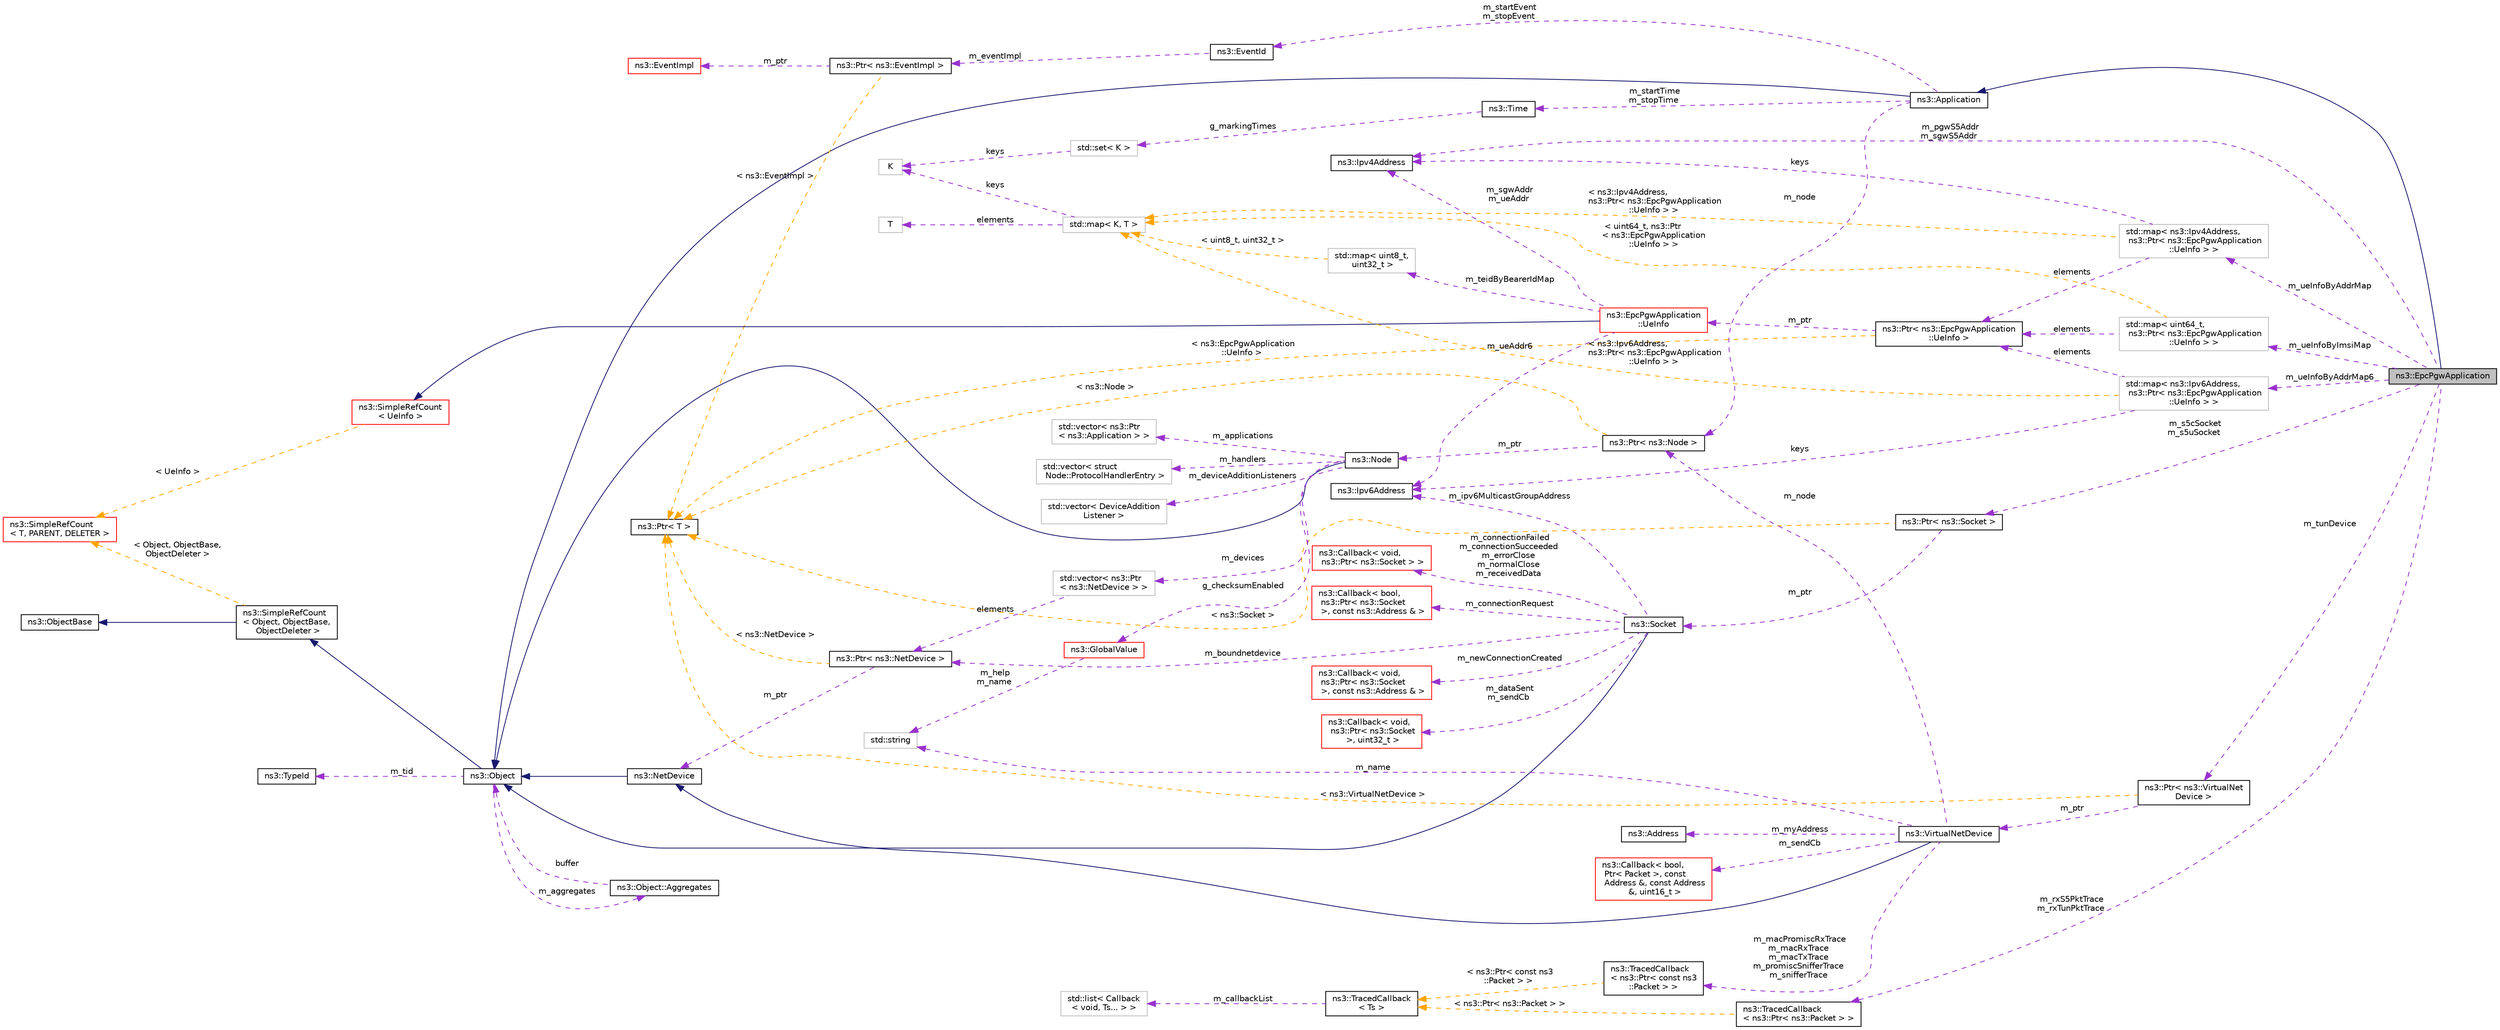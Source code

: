 digraph "ns3::EpcPgwApplication"
{
 // LATEX_PDF_SIZE
  edge [fontname="Helvetica",fontsize="10",labelfontname="Helvetica",labelfontsize="10"];
  node [fontname="Helvetica",fontsize="10",shape=record];
  rankdir="LR";
  Node1 [label="ns3::EpcPgwApplication",height=0.2,width=0.4,color="black", fillcolor="grey75", style="filled", fontcolor="black",tooltip="This application implements the Packet Data Network (PDN) Gateway Entity (PGW) according to the 3GPP ..."];
  Node2 -> Node1 [dir="back",color="midnightblue",fontsize="10",style="solid",fontname="Helvetica"];
  Node2 [label="ns3::Application",height=0.2,width=0.4,color="black", fillcolor="white", style="filled",URL="$classns3_1_1_application.html",tooltip="The base class for all ns3 applications."];
  Node3 -> Node2 [dir="back",color="midnightblue",fontsize="10",style="solid",fontname="Helvetica"];
  Node3 [label="ns3::Object",height=0.2,width=0.4,color="black", fillcolor="white", style="filled",URL="$classns3_1_1_object.html",tooltip="A base class which provides memory management and object aggregation."];
  Node4 -> Node3 [dir="back",color="midnightblue",fontsize="10",style="solid",fontname="Helvetica"];
  Node4 [label="ns3::SimpleRefCount\l\< Object, ObjectBase,\l ObjectDeleter \>",height=0.2,width=0.4,color="black", fillcolor="white", style="filled",URL="$classns3_1_1_simple_ref_count.html",tooltip=" "];
  Node5 -> Node4 [dir="back",color="midnightblue",fontsize="10",style="solid",fontname="Helvetica"];
  Node5 [label="ns3::ObjectBase",height=0.2,width=0.4,color="black", fillcolor="white", style="filled",URL="$classns3_1_1_object_base.html",tooltip="Anchor the ns-3 type and attribute system."];
  Node6 -> Node4 [dir="back",color="orange",fontsize="10",style="dashed",label=" \< Object, ObjectBase,\l ObjectDeleter \>" ,fontname="Helvetica"];
  Node6 [label="ns3::SimpleRefCount\l\< T, PARENT, DELETER \>",height=0.2,width=0.4,color="red", fillcolor="white", style="filled",URL="$classns3_1_1_simple_ref_count.html",tooltip="A template-based reference counting class."];
  Node8 -> Node3 [dir="back",color="darkorchid3",fontsize="10",style="dashed",label=" m_tid" ,fontname="Helvetica"];
  Node8 [label="ns3::TypeId",height=0.2,width=0.4,color="black", fillcolor="white", style="filled",URL="$classns3_1_1_type_id.html",tooltip="a unique identifier for an interface."];
  Node9 -> Node3 [dir="back",color="darkorchid3",fontsize="10",style="dashed",label=" m_aggregates" ,fontname="Helvetica"];
  Node9 [label="ns3::Object::Aggregates",height=0.2,width=0.4,color="black", fillcolor="white", style="filled",URL="$structns3_1_1_object_1_1_aggregates.html",tooltip="The list of Objects aggregated to this one."];
  Node3 -> Node9 [dir="back",color="darkorchid3",fontsize="10",style="dashed",label=" buffer" ,fontname="Helvetica"];
  Node10 -> Node2 [dir="back",color="darkorchid3",fontsize="10",style="dashed",label=" m_startEvent\nm_stopEvent" ,fontname="Helvetica"];
  Node10 [label="ns3::EventId",height=0.2,width=0.4,color="black", fillcolor="white", style="filled",URL="$classns3_1_1_event_id.html",tooltip="An identifier for simulation events."];
  Node11 -> Node10 [dir="back",color="darkorchid3",fontsize="10",style="dashed",label=" m_eventImpl" ,fontname="Helvetica"];
  Node11 [label="ns3::Ptr\< ns3::EventImpl \>",height=0.2,width=0.4,color="black", fillcolor="white", style="filled",URL="$classns3_1_1_ptr.html",tooltip=" "];
  Node12 -> Node11 [dir="back",color="darkorchid3",fontsize="10",style="dashed",label=" m_ptr" ,fontname="Helvetica"];
  Node12 [label="ns3::EventImpl",height=0.2,width=0.4,color="red", fillcolor="white", style="filled",URL="$classns3_1_1_event_impl.html",tooltip="A simulation event."];
  Node14 -> Node11 [dir="back",color="orange",fontsize="10",style="dashed",label=" \< ns3::EventImpl \>" ,fontname="Helvetica"];
  Node14 [label="ns3::Ptr\< T \>",height=0.2,width=0.4,color="black", fillcolor="white", style="filled",URL="$classns3_1_1_ptr.html",tooltip="Smart pointer class similar to boost::intrusive_ptr."];
  Node15 -> Node2 [dir="back",color="darkorchid3",fontsize="10",style="dashed",label=" m_node" ,fontname="Helvetica"];
  Node15 [label="ns3::Ptr\< ns3::Node \>",height=0.2,width=0.4,color="black", fillcolor="white", style="filled",URL="$classns3_1_1_ptr.html",tooltip=" "];
  Node16 -> Node15 [dir="back",color="darkorchid3",fontsize="10",style="dashed",label=" m_ptr" ,fontname="Helvetica"];
  Node16 [label="ns3::Node",height=0.2,width=0.4,color="black", fillcolor="white", style="filled",URL="$classns3_1_1_node.html",tooltip="A network Node."];
  Node3 -> Node16 [dir="back",color="midnightblue",fontsize="10",style="solid",fontname="Helvetica"];
  Node17 -> Node16 [dir="back",color="darkorchid3",fontsize="10",style="dashed",label=" m_applications" ,fontname="Helvetica"];
  Node17 [label="std::vector\< ns3::Ptr\l\< ns3::Application \> \>",height=0.2,width=0.4,color="grey75", fillcolor="white", style="filled",tooltip=" "];
  Node21 -> Node16 [dir="back",color="darkorchid3",fontsize="10",style="dashed",label=" m_devices" ,fontname="Helvetica"];
  Node21 [label="std::vector\< ns3::Ptr\l\< ns3::NetDevice \> \>",height=0.2,width=0.4,color="grey75", fillcolor="white", style="filled",tooltip=" "];
  Node22 -> Node21 [dir="back",color="darkorchid3",fontsize="10",style="dashed",label=" elements" ,fontname="Helvetica"];
  Node22 [label="ns3::Ptr\< ns3::NetDevice \>",height=0.2,width=0.4,color="black", fillcolor="white", style="filled",URL="$classns3_1_1_ptr.html",tooltip=" "];
  Node23 -> Node22 [dir="back",color="darkorchid3",fontsize="10",style="dashed",label=" m_ptr" ,fontname="Helvetica"];
  Node23 [label="ns3::NetDevice",height=0.2,width=0.4,color="black", fillcolor="white", style="filled",URL="$classns3_1_1_net_device.html",tooltip="Network layer to device interface."];
  Node3 -> Node23 [dir="back",color="midnightblue",fontsize="10",style="solid",fontname="Helvetica"];
  Node14 -> Node22 [dir="back",color="orange",fontsize="10",style="dashed",label=" \< ns3::NetDevice \>" ,fontname="Helvetica"];
  Node24 -> Node16 [dir="back",color="darkorchid3",fontsize="10",style="dashed",label=" g_checksumEnabled" ,fontname="Helvetica"];
  Node24 [label="ns3::GlobalValue",height=0.2,width=0.4,color="red", fillcolor="white", style="filled",URL="$classns3_1_1_global_value.html",tooltip="Hold a so-called 'global value'."];
  Node28 -> Node24 [dir="back",color="darkorchid3",fontsize="10",style="dashed",label=" m_help\nm_name" ,fontname="Helvetica"];
  Node28 [label="std::string",height=0.2,width=0.4,color="grey75", fillcolor="white", style="filled",tooltip=" "];
  Node33 -> Node16 [dir="back",color="darkorchid3",fontsize="10",style="dashed",label=" m_handlers" ,fontname="Helvetica"];
  Node33 [label="std::vector\< struct\l Node::ProtocolHandlerEntry \>",height=0.2,width=0.4,color="grey75", fillcolor="white", style="filled",tooltip=" "];
  Node41 -> Node16 [dir="back",color="darkorchid3",fontsize="10",style="dashed",label=" m_deviceAdditionListeners" ,fontname="Helvetica"];
  Node41 [label="std::vector\< DeviceAddition\lListener \>",height=0.2,width=0.4,color="grey75", fillcolor="white", style="filled",tooltip=" "];
  Node14 -> Node15 [dir="back",color="orange",fontsize="10",style="dashed",label=" \< ns3::Node \>" ,fontname="Helvetica"];
  Node42 -> Node2 [dir="back",color="darkorchid3",fontsize="10",style="dashed",label=" m_startTime\nm_stopTime" ,fontname="Helvetica"];
  Node42 [label="ns3::Time",height=0.2,width=0.4,color="black", fillcolor="white", style="filled",URL="$classns3_1_1_time.html",tooltip="Simulation virtual time values and global simulation resolution."];
  Node43 -> Node42 [dir="back",color="darkorchid3",fontsize="10",style="dashed",label=" g_markingTimes" ,fontname="Helvetica"];
  Node43 [label="std::set\< K \>",height=0.2,width=0.4,color="grey75", fillcolor="white", style="filled",tooltip=" "];
  Node44 -> Node43 [dir="back",color="darkorchid3",fontsize="10",style="dashed",label=" keys" ,fontname="Helvetica"];
  Node44 [label="K",height=0.2,width=0.4,color="grey75", fillcolor="white", style="filled",tooltip=" "];
  Node45 -> Node1 [dir="back",color="darkorchid3",fontsize="10",style="dashed",label=" m_ueInfoByImsiMap" ,fontname="Helvetica"];
  Node45 [label="std::map\< uint64_t,\l ns3::Ptr\< ns3::EpcPgwApplication\l::UeInfo \> \>",height=0.2,width=0.4,color="grey75", fillcolor="white", style="filled",tooltip=" "];
  Node46 -> Node45 [dir="back",color="darkorchid3",fontsize="10",style="dashed",label=" elements" ,fontname="Helvetica"];
  Node46 [label="ns3::Ptr\< ns3::EpcPgwApplication\l::UeInfo \>",height=0.2,width=0.4,color="black", fillcolor="white", style="filled",URL="$classns3_1_1_ptr.html",tooltip=" "];
  Node47 -> Node46 [dir="back",color="darkorchid3",fontsize="10",style="dashed",label=" m_ptr" ,fontname="Helvetica"];
  Node47 [label="ns3::EpcPgwApplication\l::UeInfo",height=0.2,width=0.4,color="red", fillcolor="white", style="filled",URL="$classns3_1_1_epc_pgw_application_1_1_ue_info.html",tooltip="store info for each UE connected to this PGW"];
  Node48 -> Node47 [dir="back",color="midnightblue",fontsize="10",style="solid",fontname="Helvetica"];
  Node48 [label="ns3::SimpleRefCount\l\< UeInfo \>",height=0.2,width=0.4,color="red", fillcolor="white", style="filled",URL="$classns3_1_1_simple_ref_count.html",tooltip=" "];
  Node6 -> Node48 [dir="back",color="orange",fontsize="10",style="dashed",label=" \< UeInfo \>" ,fontname="Helvetica"];
  Node49 -> Node47 [dir="back",color="darkorchid3",fontsize="10",style="dashed",label=" m_ueAddr6" ,fontname="Helvetica"];
  Node49 [label="ns3::Ipv6Address",height=0.2,width=0.4,color="black", fillcolor="white", style="filled",URL="$classns3_1_1_ipv6_address.html",tooltip="Describes an IPv6 address."];
  Node50 -> Node47 [dir="back",color="darkorchid3",fontsize="10",style="dashed",label=" m_sgwAddr\nm_ueAddr" ,fontname="Helvetica"];
  Node50 [label="ns3::Ipv4Address",height=0.2,width=0.4,color="black", fillcolor="white", style="filled",URL="$classns3_1_1_ipv4_address.html",tooltip="Ipv4 addresses are stored in host order in this class."];
  Node51 -> Node47 [dir="back",color="darkorchid3",fontsize="10",style="dashed",label=" m_teidByBearerIdMap" ,fontname="Helvetica"];
  Node51 [label="std::map\< uint8_t,\l uint32_t \>",height=0.2,width=0.4,color="grey75", fillcolor="white", style="filled",tooltip=" "];
  Node52 -> Node51 [dir="back",color="orange",fontsize="10",style="dashed",label=" \< uint8_t, uint32_t \>" ,fontname="Helvetica"];
  Node52 [label="std::map\< K, T \>",height=0.2,width=0.4,color="grey75", fillcolor="white", style="filled",tooltip=" "];
  Node44 -> Node52 [dir="back",color="darkorchid3",fontsize="10",style="dashed",label=" keys" ,fontname="Helvetica"];
  Node20 -> Node52 [dir="back",color="darkorchid3",fontsize="10",style="dashed",label=" elements" ,fontname="Helvetica"];
  Node20 [label="T",height=0.2,width=0.4,color="grey75", fillcolor="white", style="filled",tooltip=" "];
  Node14 -> Node46 [dir="back",color="orange",fontsize="10",style="dashed",label=" \< ns3::EpcPgwApplication\l::UeInfo \>" ,fontname="Helvetica"];
  Node52 -> Node45 [dir="back",color="orange",fontsize="10",style="dashed",label=" \< uint64_t, ns3::Ptr\l\< ns3::EpcPgwApplication\l::UeInfo \> \>" ,fontname="Helvetica"];
  Node65 -> Node1 [dir="back",color="darkorchid3",fontsize="10",style="dashed",label=" m_ueInfoByAddrMap6" ,fontname="Helvetica"];
  Node65 [label="std::map\< ns3::Ipv6Address,\l ns3::Ptr\< ns3::EpcPgwApplication\l::UeInfo \> \>",height=0.2,width=0.4,color="grey75", fillcolor="white", style="filled",tooltip=" "];
  Node49 -> Node65 [dir="back",color="darkorchid3",fontsize="10",style="dashed",label=" keys" ,fontname="Helvetica"];
  Node46 -> Node65 [dir="back",color="darkorchid3",fontsize="10",style="dashed",label=" elements" ,fontname="Helvetica"];
  Node52 -> Node65 [dir="back",color="orange",fontsize="10",style="dashed",label=" \< ns3::Ipv6Address,\l ns3::Ptr\< ns3::EpcPgwApplication\l::UeInfo \> \>" ,fontname="Helvetica"];
  Node66 -> Node1 [dir="back",color="darkorchid3",fontsize="10",style="dashed",label=" m_tunDevice" ,fontname="Helvetica"];
  Node66 [label="ns3::Ptr\< ns3::VirtualNet\lDevice \>",height=0.2,width=0.4,color="black", fillcolor="white", style="filled",URL="$classns3_1_1_ptr.html",tooltip=" "];
  Node67 -> Node66 [dir="back",color="darkorchid3",fontsize="10",style="dashed",label=" m_ptr" ,fontname="Helvetica"];
  Node67 [label="ns3::VirtualNetDevice",height=0.2,width=0.4,color="black", fillcolor="white", style="filled",URL="$classns3_1_1_virtual_net_device.html",tooltip="A virtual device, similar to Linux TUN/TAP interfaces."];
  Node23 -> Node67 [dir="back",color="midnightblue",fontsize="10",style="solid",fontname="Helvetica"];
  Node68 -> Node67 [dir="back",color="darkorchid3",fontsize="10",style="dashed",label=" m_macPromiscRxTrace\nm_macRxTrace\nm_macTxTrace\nm_promiscSnifferTrace\nm_snifferTrace" ,fontname="Helvetica"];
  Node68 [label="ns3::TracedCallback\l\< ns3::Ptr\< const ns3\l::Packet \> \>",height=0.2,width=0.4,color="black", fillcolor="white", style="filled",URL="$classns3_1_1_traced_callback.html",tooltip=" "];
  Node69 -> Node68 [dir="back",color="orange",fontsize="10",style="dashed",label=" \< ns3::Ptr\< const ns3\l::Packet \> \>" ,fontname="Helvetica"];
  Node69 [label="ns3::TracedCallback\l\< Ts \>",height=0.2,width=0.4,color="black", fillcolor="white", style="filled",URL="$classns3_1_1_traced_callback.html",tooltip="Forward calls to a chain of Callback."];
  Node70 -> Node69 [dir="back",color="darkorchid3",fontsize="10",style="dashed",label=" m_callbackList" ,fontname="Helvetica"];
  Node70 [label="std::list\< Callback\l\< void, Ts... \> \>",height=0.2,width=0.4,color="grey75", fillcolor="white", style="filled",tooltip=" "];
  Node72 -> Node67 [dir="back",color="darkorchid3",fontsize="10",style="dashed",label=" m_myAddress" ,fontname="Helvetica"];
  Node72 [label="ns3::Address",height=0.2,width=0.4,color="black", fillcolor="white", style="filled",URL="$classns3_1_1_address.html",tooltip="a polymophic address class"];
  Node15 -> Node67 [dir="back",color="darkorchid3",fontsize="10",style="dashed",label=" m_node" ,fontname="Helvetica"];
  Node73 -> Node67 [dir="back",color="darkorchid3",fontsize="10",style="dashed",label=" m_sendCb" ,fontname="Helvetica"];
  Node73 [label="ns3::Callback\< bool,\l Ptr\< Packet \>, const\l Address &, const Address\l &, uint16_t \>",height=0.2,width=0.4,color="red", fillcolor="white", style="filled",URL="$classns3_1_1_callback.html",tooltip=" "];
  Node28 -> Node67 [dir="back",color="darkorchid3",fontsize="10",style="dashed",label=" m_name" ,fontname="Helvetica"];
  Node14 -> Node66 [dir="back",color="orange",fontsize="10",style="dashed",label=" \< ns3::VirtualNetDevice \>" ,fontname="Helvetica"];
  Node74 -> Node1 [dir="back",color="darkorchid3",fontsize="10",style="dashed",label=" m_ueInfoByAddrMap" ,fontname="Helvetica"];
  Node74 [label="std::map\< ns3::Ipv4Address,\l ns3::Ptr\< ns3::EpcPgwApplication\l::UeInfo \> \>",height=0.2,width=0.4,color="grey75", fillcolor="white", style="filled",tooltip=" "];
  Node50 -> Node74 [dir="back",color="darkorchid3",fontsize="10",style="dashed",label=" keys" ,fontname="Helvetica"];
  Node46 -> Node74 [dir="back",color="darkorchid3",fontsize="10",style="dashed",label=" elements" ,fontname="Helvetica"];
  Node52 -> Node74 [dir="back",color="orange",fontsize="10",style="dashed",label=" \< ns3::Ipv4Address,\l ns3::Ptr\< ns3::EpcPgwApplication\l::UeInfo \> \>" ,fontname="Helvetica"];
  Node75 -> Node1 [dir="back",color="darkorchid3",fontsize="10",style="dashed",label=" m_rxS5PktTrace\nm_rxTunPktTrace" ,fontname="Helvetica"];
  Node75 [label="ns3::TracedCallback\l\< ns3::Ptr\< ns3::Packet \> \>",height=0.2,width=0.4,color="black", fillcolor="white", style="filled",URL="$classns3_1_1_traced_callback.html",tooltip=" "];
  Node69 -> Node75 [dir="back",color="orange",fontsize="10",style="dashed",label=" \< ns3::Ptr\< ns3::Packet \> \>" ,fontname="Helvetica"];
  Node50 -> Node1 [dir="back",color="darkorchid3",fontsize="10",style="dashed",label=" m_pgwS5Addr\nm_sgwS5Addr" ,fontname="Helvetica"];
  Node76 -> Node1 [dir="back",color="darkorchid3",fontsize="10",style="dashed",label=" m_s5cSocket\nm_s5uSocket" ,fontname="Helvetica"];
  Node76 [label="ns3::Ptr\< ns3::Socket \>",height=0.2,width=0.4,color="black", fillcolor="white", style="filled",URL="$classns3_1_1_ptr.html",tooltip=" "];
  Node77 -> Node76 [dir="back",color="darkorchid3",fontsize="10",style="dashed",label=" m_ptr" ,fontname="Helvetica"];
  Node77 [label="ns3::Socket",height=0.2,width=0.4,color="black", fillcolor="white", style="filled",URL="$classns3_1_1_socket.html",tooltip="A low-level Socket API based loosely on the BSD Socket API."];
  Node3 -> Node77 [dir="back",color="midnightblue",fontsize="10",style="solid",fontname="Helvetica"];
  Node22 -> Node77 [dir="back",color="darkorchid3",fontsize="10",style="dashed",label=" m_boundnetdevice" ,fontname="Helvetica"];
  Node49 -> Node77 [dir="back",color="darkorchid3",fontsize="10",style="dashed",label=" m_ipv6MulticastGroupAddress" ,fontname="Helvetica"];
  Node78 -> Node77 [dir="back",color="darkorchid3",fontsize="10",style="dashed",label=" m_newConnectionCreated" ,fontname="Helvetica"];
  Node78 [label="ns3::Callback\< void,\l ns3::Ptr\< ns3::Socket\l \>, const ns3::Address & \>",height=0.2,width=0.4,color="red", fillcolor="white", style="filled",URL="$classns3_1_1_callback.html",tooltip=" "];
  Node79 -> Node77 [dir="back",color="darkorchid3",fontsize="10",style="dashed",label=" m_dataSent\nm_sendCb" ,fontname="Helvetica"];
  Node79 [label="ns3::Callback\< void,\l ns3::Ptr\< ns3::Socket\l \>, uint32_t \>",height=0.2,width=0.4,color="red", fillcolor="white", style="filled",URL="$classns3_1_1_callback.html",tooltip=" "];
  Node80 -> Node77 [dir="back",color="darkorchid3",fontsize="10",style="dashed",label=" m_connectionFailed\nm_connectionSucceeded\nm_errorClose\nm_normalClose\nm_receivedData" ,fontname="Helvetica"];
  Node80 [label="ns3::Callback\< void,\l ns3::Ptr\< ns3::Socket \> \>",height=0.2,width=0.4,color="red", fillcolor="white", style="filled",URL="$classns3_1_1_callback.html",tooltip=" "];
  Node81 -> Node77 [dir="back",color="darkorchid3",fontsize="10",style="dashed",label=" m_connectionRequest" ,fontname="Helvetica"];
  Node81 [label="ns3::Callback\< bool,\l ns3::Ptr\< ns3::Socket\l \>, const ns3::Address & \>",height=0.2,width=0.4,color="red", fillcolor="white", style="filled",URL="$classns3_1_1_callback.html",tooltip=" "];
  Node14 -> Node76 [dir="back",color="orange",fontsize="10",style="dashed",label=" \< ns3::Socket \>" ,fontname="Helvetica"];
}
